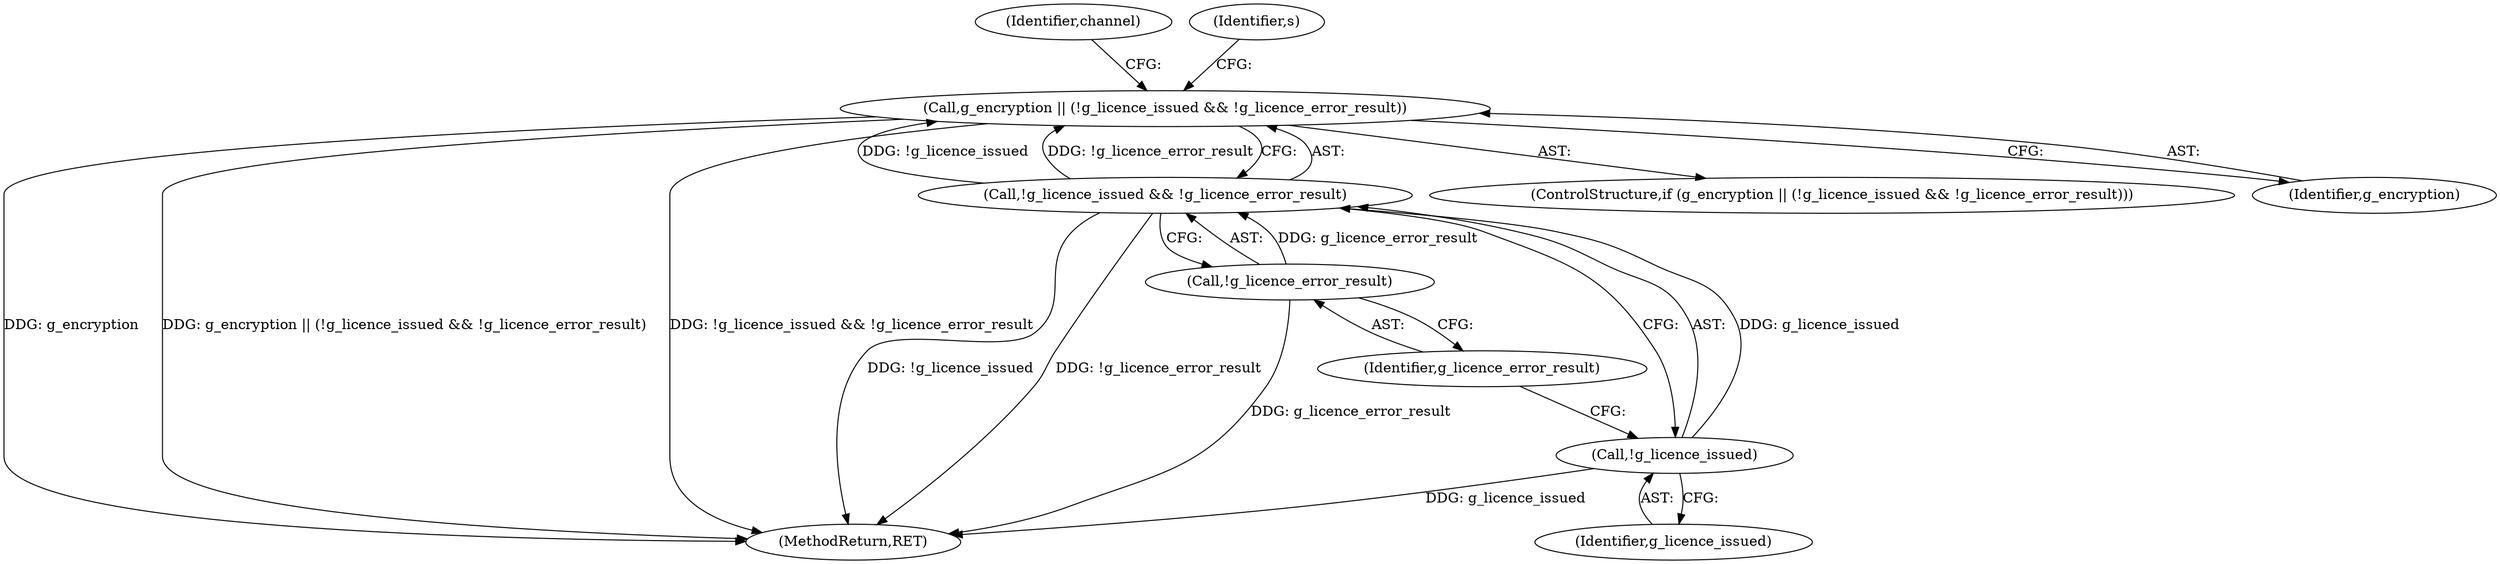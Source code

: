 digraph "0_rdesktop_4dca546d04321a610c1835010b5dad85163b65e1_16@API" {
"1000179" [label="(Call,g_encryption || (!g_licence_issued && !g_licence_error_result))"];
"1000181" [label="(Call,!g_licence_issued && !g_licence_error_result)"];
"1000182" [label="(Call,!g_licence_issued)"];
"1000184" [label="(Call,!g_licence_error_result)"];
"1000179" [label="(Call,g_encryption || (!g_licence_issued && !g_licence_error_result))"];
"1000178" [label="(ControlStructure,if (g_encryption || (!g_licence_issued && !g_licence_error_result)))"];
"1000372" [label="(Identifier,channel)"];
"1000181" [label="(Call,!g_licence_issued && !g_licence_error_result)"];
"1000188" [label="(Identifier,s)"];
"1000180" [label="(Identifier,g_encryption)"];
"1000383" [label="(MethodReturn,RET)"];
"1000183" [label="(Identifier,g_licence_issued)"];
"1000185" [label="(Identifier,g_licence_error_result)"];
"1000184" [label="(Call,!g_licence_error_result)"];
"1000182" [label="(Call,!g_licence_issued)"];
"1000179" -> "1000178"  [label="AST: "];
"1000179" -> "1000180"  [label="CFG: "];
"1000179" -> "1000181"  [label="CFG: "];
"1000180" -> "1000179"  [label="AST: "];
"1000181" -> "1000179"  [label="AST: "];
"1000188" -> "1000179"  [label="CFG: "];
"1000372" -> "1000179"  [label="CFG: "];
"1000179" -> "1000383"  [label="DDG: g_encryption || (!g_licence_issued && !g_licence_error_result)"];
"1000179" -> "1000383"  [label="DDG: !g_licence_issued && !g_licence_error_result"];
"1000179" -> "1000383"  [label="DDG: g_encryption"];
"1000181" -> "1000179"  [label="DDG: !g_licence_issued"];
"1000181" -> "1000179"  [label="DDG: !g_licence_error_result"];
"1000181" -> "1000182"  [label="CFG: "];
"1000181" -> "1000184"  [label="CFG: "];
"1000182" -> "1000181"  [label="AST: "];
"1000184" -> "1000181"  [label="AST: "];
"1000181" -> "1000383"  [label="DDG: !g_licence_issued"];
"1000181" -> "1000383"  [label="DDG: !g_licence_error_result"];
"1000182" -> "1000181"  [label="DDG: g_licence_issued"];
"1000184" -> "1000181"  [label="DDG: g_licence_error_result"];
"1000182" -> "1000183"  [label="CFG: "];
"1000183" -> "1000182"  [label="AST: "];
"1000185" -> "1000182"  [label="CFG: "];
"1000182" -> "1000383"  [label="DDG: g_licence_issued"];
"1000184" -> "1000185"  [label="CFG: "];
"1000185" -> "1000184"  [label="AST: "];
"1000184" -> "1000383"  [label="DDG: g_licence_error_result"];
}
